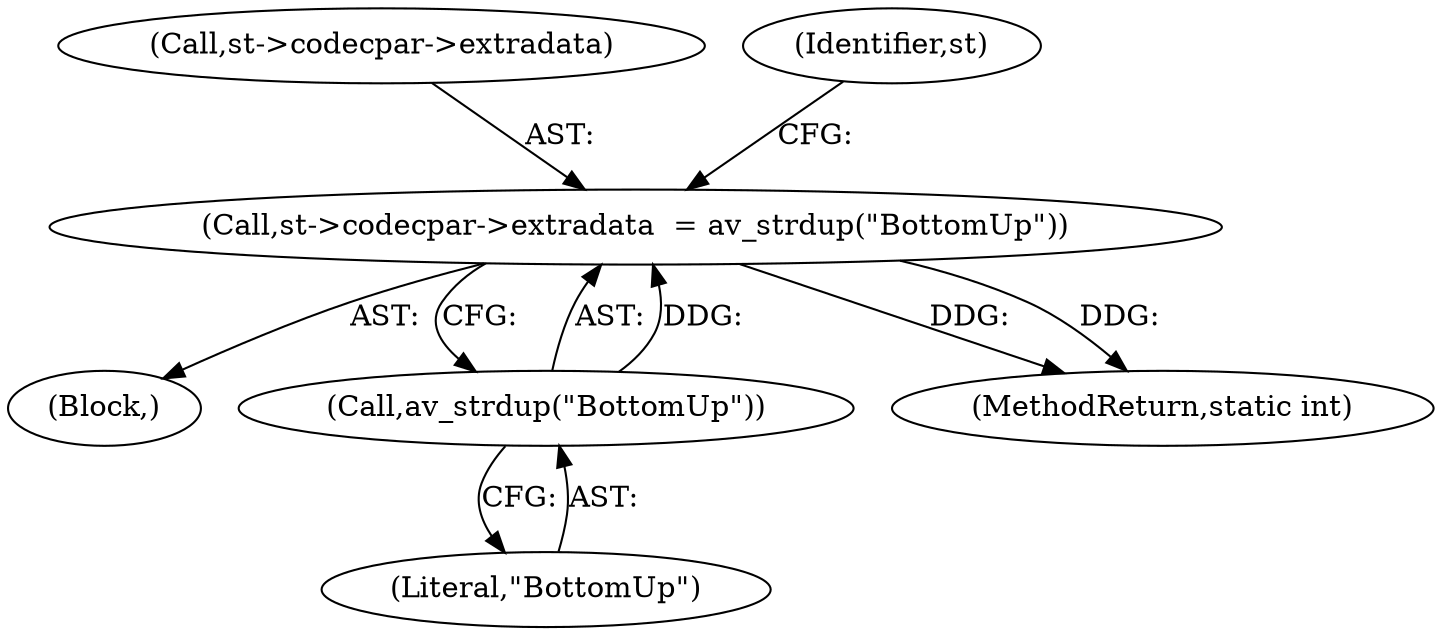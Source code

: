 digraph "0_FFmpeg_7e80b63ecd259d69d383623e75b318bf2bd491f6@API" {
"1000349" [label="(Call,st->codecpar->extradata  = av_strdup(\"BottomUp\"))"];
"1000355" [label="(Call,av_strdup(\"BottomUp\"))"];
"1000348" [label="(Block,)"];
"1000355" [label="(Call,av_strdup(\"BottomUp\"))"];
"1000349" [label="(Call,st->codecpar->extradata  = av_strdup(\"BottomUp\"))"];
"1000356" [label="(Literal,\"BottomUp\")"];
"1000780" [label="(MethodReturn,static int)"];
"1000350" [label="(Call,st->codecpar->extradata)"];
"1000360" [label="(Identifier,st)"];
"1000349" -> "1000348"  [label="AST: "];
"1000349" -> "1000355"  [label="CFG: "];
"1000350" -> "1000349"  [label="AST: "];
"1000355" -> "1000349"  [label="AST: "];
"1000360" -> "1000349"  [label="CFG: "];
"1000349" -> "1000780"  [label="DDG: "];
"1000349" -> "1000780"  [label="DDG: "];
"1000355" -> "1000349"  [label="DDG: "];
"1000355" -> "1000356"  [label="CFG: "];
"1000356" -> "1000355"  [label="AST: "];
}
